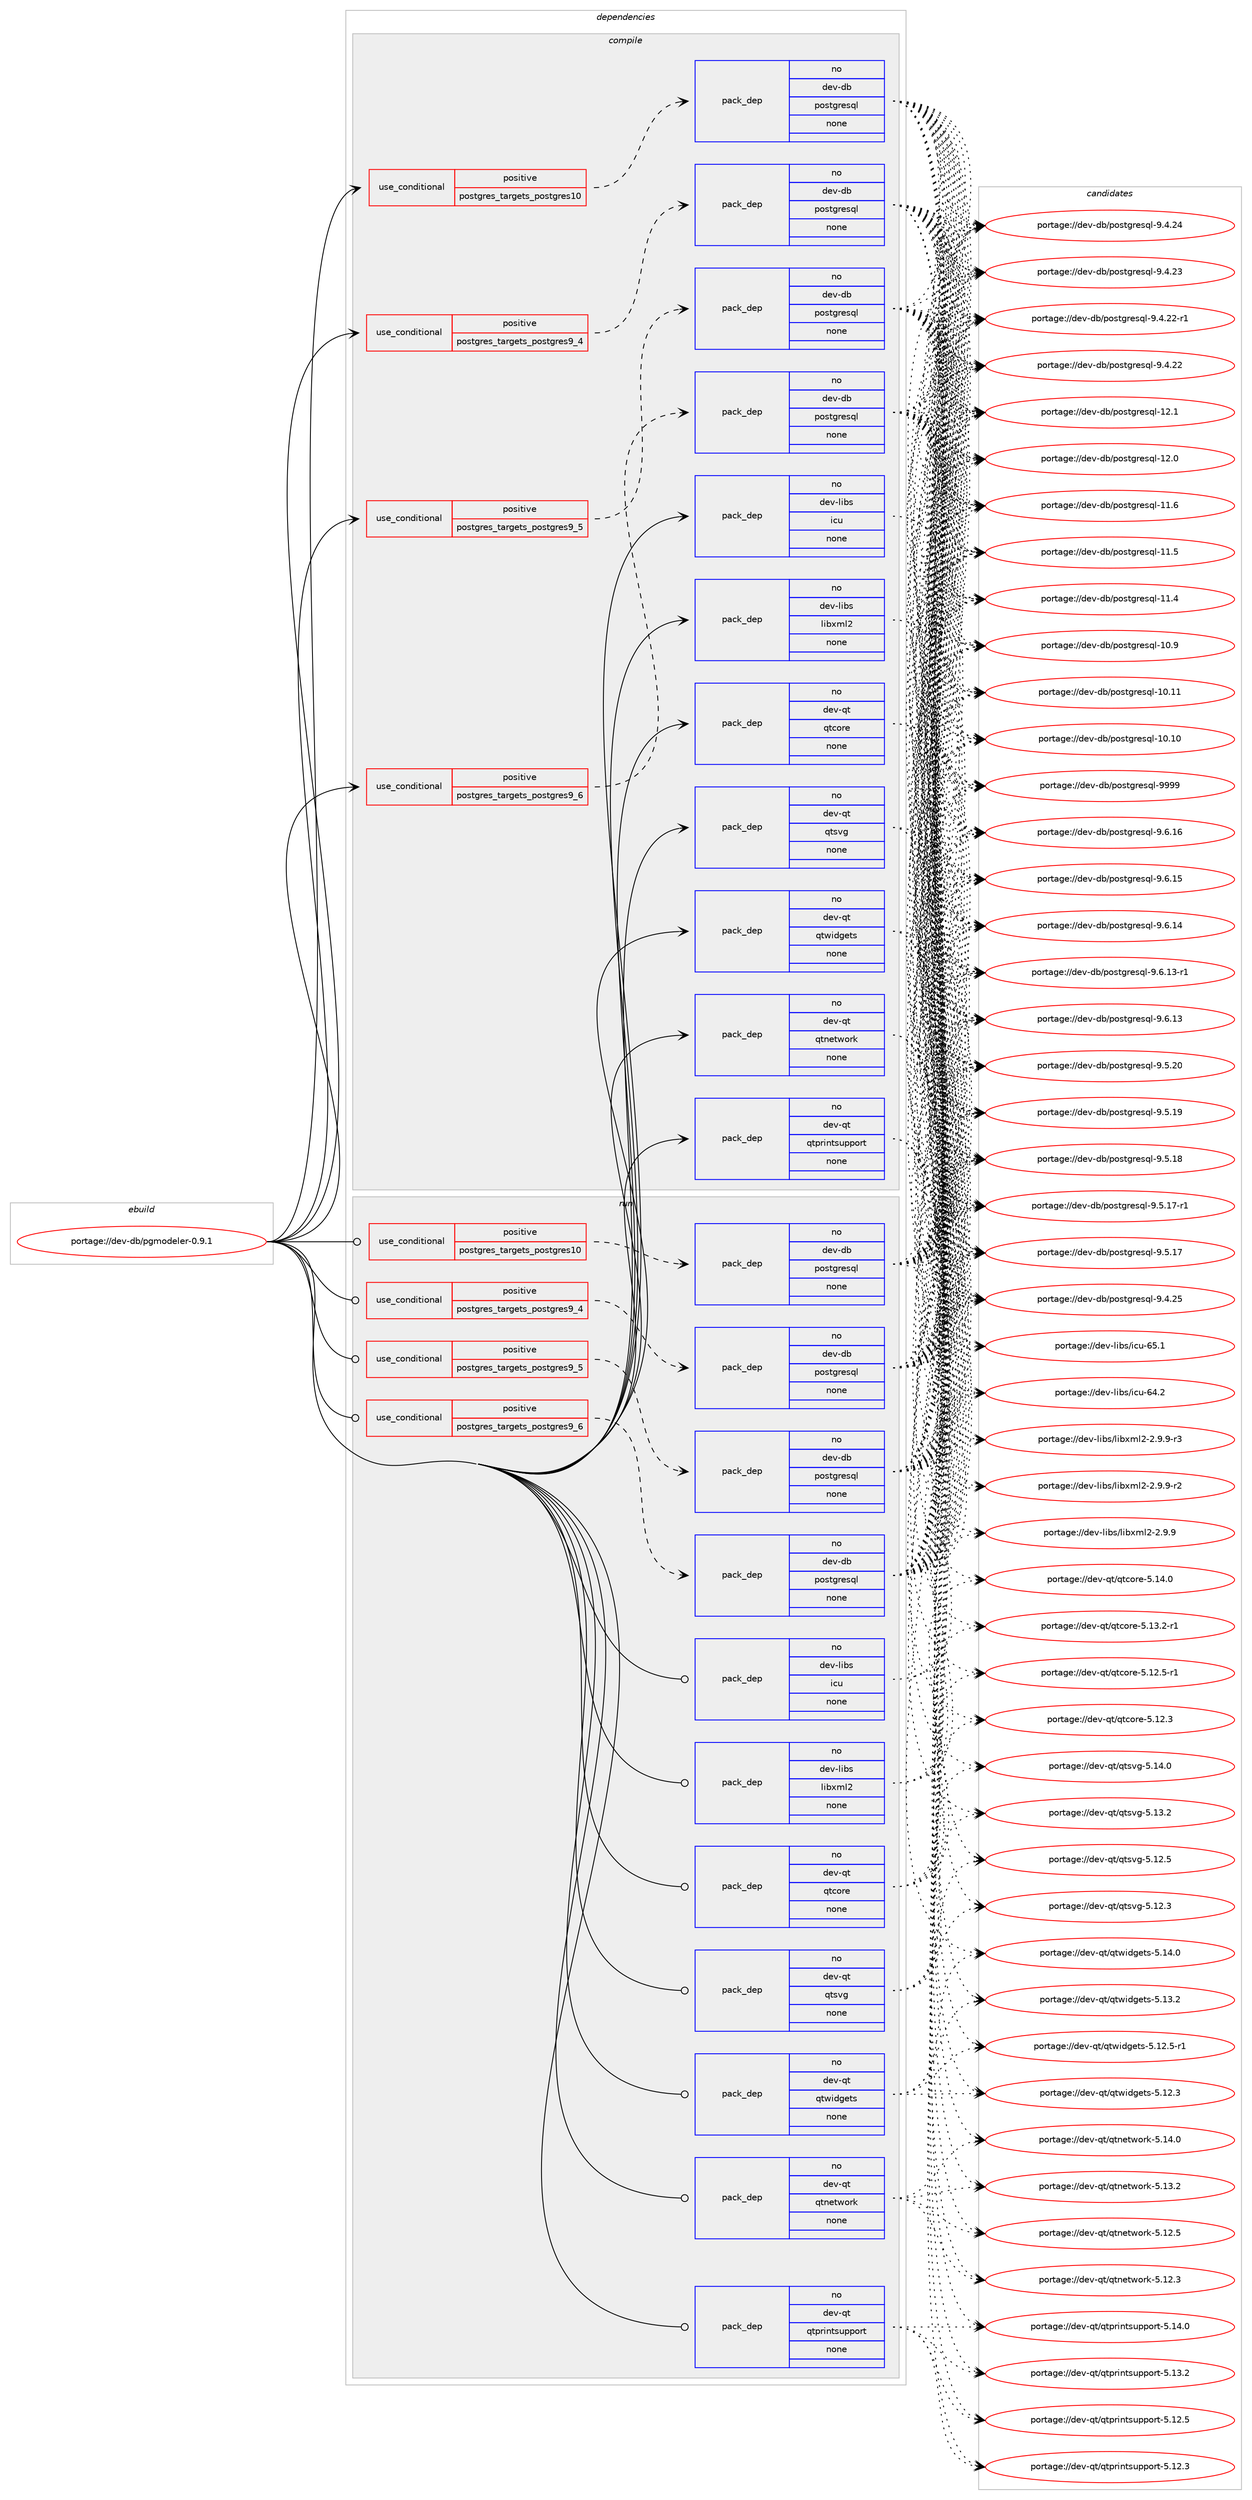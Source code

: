 digraph prolog {

# *************
# Graph options
# *************

newrank=true;
concentrate=true;
compound=true;
graph [rankdir=LR,fontname=Helvetica,fontsize=10,ranksep=1.5];#, ranksep=2.5, nodesep=0.2];
edge  [arrowhead=vee];
node  [fontname=Helvetica,fontsize=10];

# **********
# The ebuild
# **********

subgraph cluster_leftcol {
color=gray;
label=<<i>ebuild</i>>;
id [label="portage://dev-db/pgmodeler-0.9.1", color=red, width=4, href="../dev-db/pgmodeler-0.9.1.svg"];
}

# ****************
# The dependencies
# ****************

subgraph cluster_midcol {
color=gray;
label=<<i>dependencies</i>>;
subgraph cluster_compile {
fillcolor="#eeeeee";
style=filled;
label=<<i>compile</i>>;
subgraph cond137560 {
dependency580611 [label=<<TABLE BORDER="0" CELLBORDER="1" CELLSPACING="0" CELLPADDING="4"><TR><TD ROWSPAN="3" CELLPADDING="10">use_conditional</TD></TR><TR><TD>positive</TD></TR><TR><TD>postgres_targets_postgres10</TD></TR></TABLE>>, shape=none, color=red];
subgraph pack435838 {
dependency580612 [label=<<TABLE BORDER="0" CELLBORDER="1" CELLSPACING="0" CELLPADDING="4" WIDTH="220"><TR><TD ROWSPAN="6" CELLPADDING="30">pack_dep</TD></TR><TR><TD WIDTH="110">no</TD></TR><TR><TD>dev-db</TD></TR><TR><TD>postgresql</TD></TR><TR><TD>none</TD></TR><TR><TD></TD></TR></TABLE>>, shape=none, color=blue];
}
dependency580611:e -> dependency580612:w [weight=20,style="dashed",arrowhead="vee"];
}
id:e -> dependency580611:w [weight=20,style="solid",arrowhead="vee"];
subgraph cond137561 {
dependency580613 [label=<<TABLE BORDER="0" CELLBORDER="1" CELLSPACING="0" CELLPADDING="4"><TR><TD ROWSPAN="3" CELLPADDING="10">use_conditional</TD></TR><TR><TD>positive</TD></TR><TR><TD>postgres_targets_postgres9_4</TD></TR></TABLE>>, shape=none, color=red];
subgraph pack435839 {
dependency580614 [label=<<TABLE BORDER="0" CELLBORDER="1" CELLSPACING="0" CELLPADDING="4" WIDTH="220"><TR><TD ROWSPAN="6" CELLPADDING="30">pack_dep</TD></TR><TR><TD WIDTH="110">no</TD></TR><TR><TD>dev-db</TD></TR><TR><TD>postgresql</TD></TR><TR><TD>none</TD></TR><TR><TD></TD></TR></TABLE>>, shape=none, color=blue];
}
dependency580613:e -> dependency580614:w [weight=20,style="dashed",arrowhead="vee"];
}
id:e -> dependency580613:w [weight=20,style="solid",arrowhead="vee"];
subgraph cond137562 {
dependency580615 [label=<<TABLE BORDER="0" CELLBORDER="1" CELLSPACING="0" CELLPADDING="4"><TR><TD ROWSPAN="3" CELLPADDING="10">use_conditional</TD></TR><TR><TD>positive</TD></TR><TR><TD>postgres_targets_postgres9_5</TD></TR></TABLE>>, shape=none, color=red];
subgraph pack435840 {
dependency580616 [label=<<TABLE BORDER="0" CELLBORDER="1" CELLSPACING="0" CELLPADDING="4" WIDTH="220"><TR><TD ROWSPAN="6" CELLPADDING="30">pack_dep</TD></TR><TR><TD WIDTH="110">no</TD></TR><TR><TD>dev-db</TD></TR><TR><TD>postgresql</TD></TR><TR><TD>none</TD></TR><TR><TD></TD></TR></TABLE>>, shape=none, color=blue];
}
dependency580615:e -> dependency580616:w [weight=20,style="dashed",arrowhead="vee"];
}
id:e -> dependency580615:w [weight=20,style="solid",arrowhead="vee"];
subgraph cond137563 {
dependency580617 [label=<<TABLE BORDER="0" CELLBORDER="1" CELLSPACING="0" CELLPADDING="4"><TR><TD ROWSPAN="3" CELLPADDING="10">use_conditional</TD></TR><TR><TD>positive</TD></TR><TR><TD>postgres_targets_postgres9_6</TD></TR></TABLE>>, shape=none, color=red];
subgraph pack435841 {
dependency580618 [label=<<TABLE BORDER="0" CELLBORDER="1" CELLSPACING="0" CELLPADDING="4" WIDTH="220"><TR><TD ROWSPAN="6" CELLPADDING="30">pack_dep</TD></TR><TR><TD WIDTH="110">no</TD></TR><TR><TD>dev-db</TD></TR><TR><TD>postgresql</TD></TR><TR><TD>none</TD></TR><TR><TD></TD></TR></TABLE>>, shape=none, color=blue];
}
dependency580617:e -> dependency580618:w [weight=20,style="dashed",arrowhead="vee"];
}
id:e -> dependency580617:w [weight=20,style="solid",arrowhead="vee"];
subgraph pack435842 {
dependency580619 [label=<<TABLE BORDER="0" CELLBORDER="1" CELLSPACING="0" CELLPADDING="4" WIDTH="220"><TR><TD ROWSPAN="6" CELLPADDING="30">pack_dep</TD></TR><TR><TD WIDTH="110">no</TD></TR><TR><TD>dev-libs</TD></TR><TR><TD>icu</TD></TR><TR><TD>none</TD></TR><TR><TD></TD></TR></TABLE>>, shape=none, color=blue];
}
id:e -> dependency580619:w [weight=20,style="solid",arrowhead="vee"];
subgraph pack435843 {
dependency580620 [label=<<TABLE BORDER="0" CELLBORDER="1" CELLSPACING="0" CELLPADDING="4" WIDTH="220"><TR><TD ROWSPAN="6" CELLPADDING="30">pack_dep</TD></TR><TR><TD WIDTH="110">no</TD></TR><TR><TD>dev-libs</TD></TR><TR><TD>libxml2</TD></TR><TR><TD>none</TD></TR><TR><TD></TD></TR></TABLE>>, shape=none, color=blue];
}
id:e -> dependency580620:w [weight=20,style="solid",arrowhead="vee"];
subgraph pack435844 {
dependency580621 [label=<<TABLE BORDER="0" CELLBORDER="1" CELLSPACING="0" CELLPADDING="4" WIDTH="220"><TR><TD ROWSPAN="6" CELLPADDING="30">pack_dep</TD></TR><TR><TD WIDTH="110">no</TD></TR><TR><TD>dev-qt</TD></TR><TR><TD>qtcore</TD></TR><TR><TD>none</TD></TR><TR><TD></TD></TR></TABLE>>, shape=none, color=blue];
}
id:e -> dependency580621:w [weight=20,style="solid",arrowhead="vee"];
subgraph pack435845 {
dependency580622 [label=<<TABLE BORDER="0" CELLBORDER="1" CELLSPACING="0" CELLPADDING="4" WIDTH="220"><TR><TD ROWSPAN="6" CELLPADDING="30">pack_dep</TD></TR><TR><TD WIDTH="110">no</TD></TR><TR><TD>dev-qt</TD></TR><TR><TD>qtnetwork</TD></TR><TR><TD>none</TD></TR><TR><TD></TD></TR></TABLE>>, shape=none, color=blue];
}
id:e -> dependency580622:w [weight=20,style="solid",arrowhead="vee"];
subgraph pack435846 {
dependency580623 [label=<<TABLE BORDER="0" CELLBORDER="1" CELLSPACING="0" CELLPADDING="4" WIDTH="220"><TR><TD ROWSPAN="6" CELLPADDING="30">pack_dep</TD></TR><TR><TD WIDTH="110">no</TD></TR><TR><TD>dev-qt</TD></TR><TR><TD>qtprintsupport</TD></TR><TR><TD>none</TD></TR><TR><TD></TD></TR></TABLE>>, shape=none, color=blue];
}
id:e -> dependency580623:w [weight=20,style="solid",arrowhead="vee"];
subgraph pack435847 {
dependency580624 [label=<<TABLE BORDER="0" CELLBORDER="1" CELLSPACING="0" CELLPADDING="4" WIDTH="220"><TR><TD ROWSPAN="6" CELLPADDING="30">pack_dep</TD></TR><TR><TD WIDTH="110">no</TD></TR><TR><TD>dev-qt</TD></TR><TR><TD>qtsvg</TD></TR><TR><TD>none</TD></TR><TR><TD></TD></TR></TABLE>>, shape=none, color=blue];
}
id:e -> dependency580624:w [weight=20,style="solid",arrowhead="vee"];
subgraph pack435848 {
dependency580625 [label=<<TABLE BORDER="0" CELLBORDER="1" CELLSPACING="0" CELLPADDING="4" WIDTH="220"><TR><TD ROWSPAN="6" CELLPADDING="30">pack_dep</TD></TR><TR><TD WIDTH="110">no</TD></TR><TR><TD>dev-qt</TD></TR><TR><TD>qtwidgets</TD></TR><TR><TD>none</TD></TR><TR><TD></TD></TR></TABLE>>, shape=none, color=blue];
}
id:e -> dependency580625:w [weight=20,style="solid",arrowhead="vee"];
}
subgraph cluster_compileandrun {
fillcolor="#eeeeee";
style=filled;
label=<<i>compile and run</i>>;
}
subgraph cluster_run {
fillcolor="#eeeeee";
style=filled;
label=<<i>run</i>>;
subgraph cond137564 {
dependency580626 [label=<<TABLE BORDER="0" CELLBORDER="1" CELLSPACING="0" CELLPADDING="4"><TR><TD ROWSPAN="3" CELLPADDING="10">use_conditional</TD></TR><TR><TD>positive</TD></TR><TR><TD>postgres_targets_postgres10</TD></TR></TABLE>>, shape=none, color=red];
subgraph pack435849 {
dependency580627 [label=<<TABLE BORDER="0" CELLBORDER="1" CELLSPACING="0" CELLPADDING="4" WIDTH="220"><TR><TD ROWSPAN="6" CELLPADDING="30">pack_dep</TD></TR><TR><TD WIDTH="110">no</TD></TR><TR><TD>dev-db</TD></TR><TR><TD>postgresql</TD></TR><TR><TD>none</TD></TR><TR><TD></TD></TR></TABLE>>, shape=none, color=blue];
}
dependency580626:e -> dependency580627:w [weight=20,style="dashed",arrowhead="vee"];
}
id:e -> dependency580626:w [weight=20,style="solid",arrowhead="odot"];
subgraph cond137565 {
dependency580628 [label=<<TABLE BORDER="0" CELLBORDER="1" CELLSPACING="0" CELLPADDING="4"><TR><TD ROWSPAN="3" CELLPADDING="10">use_conditional</TD></TR><TR><TD>positive</TD></TR><TR><TD>postgres_targets_postgres9_4</TD></TR></TABLE>>, shape=none, color=red];
subgraph pack435850 {
dependency580629 [label=<<TABLE BORDER="0" CELLBORDER="1" CELLSPACING="0" CELLPADDING="4" WIDTH="220"><TR><TD ROWSPAN="6" CELLPADDING="30">pack_dep</TD></TR><TR><TD WIDTH="110">no</TD></TR><TR><TD>dev-db</TD></TR><TR><TD>postgresql</TD></TR><TR><TD>none</TD></TR><TR><TD></TD></TR></TABLE>>, shape=none, color=blue];
}
dependency580628:e -> dependency580629:w [weight=20,style="dashed",arrowhead="vee"];
}
id:e -> dependency580628:w [weight=20,style="solid",arrowhead="odot"];
subgraph cond137566 {
dependency580630 [label=<<TABLE BORDER="0" CELLBORDER="1" CELLSPACING="0" CELLPADDING="4"><TR><TD ROWSPAN="3" CELLPADDING="10">use_conditional</TD></TR><TR><TD>positive</TD></TR><TR><TD>postgres_targets_postgres9_5</TD></TR></TABLE>>, shape=none, color=red];
subgraph pack435851 {
dependency580631 [label=<<TABLE BORDER="0" CELLBORDER="1" CELLSPACING="0" CELLPADDING="4" WIDTH="220"><TR><TD ROWSPAN="6" CELLPADDING="30">pack_dep</TD></TR><TR><TD WIDTH="110">no</TD></TR><TR><TD>dev-db</TD></TR><TR><TD>postgresql</TD></TR><TR><TD>none</TD></TR><TR><TD></TD></TR></TABLE>>, shape=none, color=blue];
}
dependency580630:e -> dependency580631:w [weight=20,style="dashed",arrowhead="vee"];
}
id:e -> dependency580630:w [weight=20,style="solid",arrowhead="odot"];
subgraph cond137567 {
dependency580632 [label=<<TABLE BORDER="0" CELLBORDER="1" CELLSPACING="0" CELLPADDING="4"><TR><TD ROWSPAN="3" CELLPADDING="10">use_conditional</TD></TR><TR><TD>positive</TD></TR><TR><TD>postgres_targets_postgres9_6</TD></TR></TABLE>>, shape=none, color=red];
subgraph pack435852 {
dependency580633 [label=<<TABLE BORDER="0" CELLBORDER="1" CELLSPACING="0" CELLPADDING="4" WIDTH="220"><TR><TD ROWSPAN="6" CELLPADDING="30">pack_dep</TD></TR><TR><TD WIDTH="110">no</TD></TR><TR><TD>dev-db</TD></TR><TR><TD>postgresql</TD></TR><TR><TD>none</TD></TR><TR><TD></TD></TR></TABLE>>, shape=none, color=blue];
}
dependency580632:e -> dependency580633:w [weight=20,style="dashed",arrowhead="vee"];
}
id:e -> dependency580632:w [weight=20,style="solid",arrowhead="odot"];
subgraph pack435853 {
dependency580634 [label=<<TABLE BORDER="0" CELLBORDER="1" CELLSPACING="0" CELLPADDING="4" WIDTH="220"><TR><TD ROWSPAN="6" CELLPADDING="30">pack_dep</TD></TR><TR><TD WIDTH="110">no</TD></TR><TR><TD>dev-libs</TD></TR><TR><TD>icu</TD></TR><TR><TD>none</TD></TR><TR><TD></TD></TR></TABLE>>, shape=none, color=blue];
}
id:e -> dependency580634:w [weight=20,style="solid",arrowhead="odot"];
subgraph pack435854 {
dependency580635 [label=<<TABLE BORDER="0" CELLBORDER="1" CELLSPACING="0" CELLPADDING="4" WIDTH="220"><TR><TD ROWSPAN="6" CELLPADDING="30">pack_dep</TD></TR><TR><TD WIDTH="110">no</TD></TR><TR><TD>dev-libs</TD></TR><TR><TD>libxml2</TD></TR><TR><TD>none</TD></TR><TR><TD></TD></TR></TABLE>>, shape=none, color=blue];
}
id:e -> dependency580635:w [weight=20,style="solid",arrowhead="odot"];
subgraph pack435855 {
dependency580636 [label=<<TABLE BORDER="0" CELLBORDER="1" CELLSPACING="0" CELLPADDING="4" WIDTH="220"><TR><TD ROWSPAN="6" CELLPADDING="30">pack_dep</TD></TR><TR><TD WIDTH="110">no</TD></TR><TR><TD>dev-qt</TD></TR><TR><TD>qtcore</TD></TR><TR><TD>none</TD></TR><TR><TD></TD></TR></TABLE>>, shape=none, color=blue];
}
id:e -> dependency580636:w [weight=20,style="solid",arrowhead="odot"];
subgraph pack435856 {
dependency580637 [label=<<TABLE BORDER="0" CELLBORDER="1" CELLSPACING="0" CELLPADDING="4" WIDTH="220"><TR><TD ROWSPAN="6" CELLPADDING="30">pack_dep</TD></TR><TR><TD WIDTH="110">no</TD></TR><TR><TD>dev-qt</TD></TR><TR><TD>qtnetwork</TD></TR><TR><TD>none</TD></TR><TR><TD></TD></TR></TABLE>>, shape=none, color=blue];
}
id:e -> dependency580637:w [weight=20,style="solid",arrowhead="odot"];
subgraph pack435857 {
dependency580638 [label=<<TABLE BORDER="0" CELLBORDER="1" CELLSPACING="0" CELLPADDING="4" WIDTH="220"><TR><TD ROWSPAN="6" CELLPADDING="30">pack_dep</TD></TR><TR><TD WIDTH="110">no</TD></TR><TR><TD>dev-qt</TD></TR><TR><TD>qtprintsupport</TD></TR><TR><TD>none</TD></TR><TR><TD></TD></TR></TABLE>>, shape=none, color=blue];
}
id:e -> dependency580638:w [weight=20,style="solid",arrowhead="odot"];
subgraph pack435858 {
dependency580639 [label=<<TABLE BORDER="0" CELLBORDER="1" CELLSPACING="0" CELLPADDING="4" WIDTH="220"><TR><TD ROWSPAN="6" CELLPADDING="30">pack_dep</TD></TR><TR><TD WIDTH="110">no</TD></TR><TR><TD>dev-qt</TD></TR><TR><TD>qtsvg</TD></TR><TR><TD>none</TD></TR><TR><TD></TD></TR></TABLE>>, shape=none, color=blue];
}
id:e -> dependency580639:w [weight=20,style="solid",arrowhead="odot"];
subgraph pack435859 {
dependency580640 [label=<<TABLE BORDER="0" CELLBORDER="1" CELLSPACING="0" CELLPADDING="4" WIDTH="220"><TR><TD ROWSPAN="6" CELLPADDING="30">pack_dep</TD></TR><TR><TD WIDTH="110">no</TD></TR><TR><TD>dev-qt</TD></TR><TR><TD>qtwidgets</TD></TR><TR><TD>none</TD></TR><TR><TD></TD></TR></TABLE>>, shape=none, color=blue];
}
id:e -> dependency580640:w [weight=20,style="solid",arrowhead="odot"];
}
}

# **************
# The candidates
# **************

subgraph cluster_choices {
rank=same;
color=gray;
label=<<i>candidates</i>>;

subgraph choice435838 {
color=black;
nodesep=1;
choice1001011184510098471121111151161031141011151131084557575757 [label="portage://dev-db/postgresql-9999", color=red, width=4,href="../dev-db/postgresql-9999.svg"];
choice10010111845100984711211111511610311410111511310845574654464954 [label="portage://dev-db/postgresql-9.6.16", color=red, width=4,href="../dev-db/postgresql-9.6.16.svg"];
choice10010111845100984711211111511610311410111511310845574654464953 [label="portage://dev-db/postgresql-9.6.15", color=red, width=4,href="../dev-db/postgresql-9.6.15.svg"];
choice10010111845100984711211111511610311410111511310845574654464952 [label="portage://dev-db/postgresql-9.6.14", color=red, width=4,href="../dev-db/postgresql-9.6.14.svg"];
choice100101118451009847112111115116103114101115113108455746544649514511449 [label="portage://dev-db/postgresql-9.6.13-r1", color=red, width=4,href="../dev-db/postgresql-9.6.13-r1.svg"];
choice10010111845100984711211111511610311410111511310845574654464951 [label="portage://dev-db/postgresql-9.6.13", color=red, width=4,href="../dev-db/postgresql-9.6.13.svg"];
choice10010111845100984711211111511610311410111511310845574653465048 [label="portage://dev-db/postgresql-9.5.20", color=red, width=4,href="../dev-db/postgresql-9.5.20.svg"];
choice10010111845100984711211111511610311410111511310845574653464957 [label="portage://dev-db/postgresql-9.5.19", color=red, width=4,href="../dev-db/postgresql-9.5.19.svg"];
choice10010111845100984711211111511610311410111511310845574653464956 [label="portage://dev-db/postgresql-9.5.18", color=red, width=4,href="../dev-db/postgresql-9.5.18.svg"];
choice100101118451009847112111115116103114101115113108455746534649554511449 [label="portage://dev-db/postgresql-9.5.17-r1", color=red, width=4,href="../dev-db/postgresql-9.5.17-r1.svg"];
choice10010111845100984711211111511610311410111511310845574653464955 [label="portage://dev-db/postgresql-9.5.17", color=red, width=4,href="../dev-db/postgresql-9.5.17.svg"];
choice10010111845100984711211111511610311410111511310845574652465053 [label="portage://dev-db/postgresql-9.4.25", color=red, width=4,href="../dev-db/postgresql-9.4.25.svg"];
choice10010111845100984711211111511610311410111511310845574652465052 [label="portage://dev-db/postgresql-9.4.24", color=red, width=4,href="../dev-db/postgresql-9.4.24.svg"];
choice10010111845100984711211111511610311410111511310845574652465051 [label="portage://dev-db/postgresql-9.4.23", color=red, width=4,href="../dev-db/postgresql-9.4.23.svg"];
choice100101118451009847112111115116103114101115113108455746524650504511449 [label="portage://dev-db/postgresql-9.4.22-r1", color=red, width=4,href="../dev-db/postgresql-9.4.22-r1.svg"];
choice10010111845100984711211111511610311410111511310845574652465050 [label="portage://dev-db/postgresql-9.4.22", color=red, width=4,href="../dev-db/postgresql-9.4.22.svg"];
choice1001011184510098471121111151161031141011151131084549504649 [label="portage://dev-db/postgresql-12.1", color=red, width=4,href="../dev-db/postgresql-12.1.svg"];
choice1001011184510098471121111151161031141011151131084549504648 [label="portage://dev-db/postgresql-12.0", color=red, width=4,href="../dev-db/postgresql-12.0.svg"];
choice1001011184510098471121111151161031141011151131084549494654 [label="portage://dev-db/postgresql-11.6", color=red, width=4,href="../dev-db/postgresql-11.6.svg"];
choice1001011184510098471121111151161031141011151131084549494653 [label="portage://dev-db/postgresql-11.5", color=red, width=4,href="../dev-db/postgresql-11.5.svg"];
choice1001011184510098471121111151161031141011151131084549494652 [label="portage://dev-db/postgresql-11.4", color=red, width=4,href="../dev-db/postgresql-11.4.svg"];
choice1001011184510098471121111151161031141011151131084549484657 [label="portage://dev-db/postgresql-10.9", color=red, width=4,href="../dev-db/postgresql-10.9.svg"];
choice100101118451009847112111115116103114101115113108454948464949 [label="portage://dev-db/postgresql-10.11", color=red, width=4,href="../dev-db/postgresql-10.11.svg"];
choice100101118451009847112111115116103114101115113108454948464948 [label="portage://dev-db/postgresql-10.10", color=red, width=4,href="../dev-db/postgresql-10.10.svg"];
dependency580612:e -> choice1001011184510098471121111151161031141011151131084557575757:w [style=dotted,weight="100"];
dependency580612:e -> choice10010111845100984711211111511610311410111511310845574654464954:w [style=dotted,weight="100"];
dependency580612:e -> choice10010111845100984711211111511610311410111511310845574654464953:w [style=dotted,weight="100"];
dependency580612:e -> choice10010111845100984711211111511610311410111511310845574654464952:w [style=dotted,weight="100"];
dependency580612:e -> choice100101118451009847112111115116103114101115113108455746544649514511449:w [style=dotted,weight="100"];
dependency580612:e -> choice10010111845100984711211111511610311410111511310845574654464951:w [style=dotted,weight="100"];
dependency580612:e -> choice10010111845100984711211111511610311410111511310845574653465048:w [style=dotted,weight="100"];
dependency580612:e -> choice10010111845100984711211111511610311410111511310845574653464957:w [style=dotted,weight="100"];
dependency580612:e -> choice10010111845100984711211111511610311410111511310845574653464956:w [style=dotted,weight="100"];
dependency580612:e -> choice100101118451009847112111115116103114101115113108455746534649554511449:w [style=dotted,weight="100"];
dependency580612:e -> choice10010111845100984711211111511610311410111511310845574653464955:w [style=dotted,weight="100"];
dependency580612:e -> choice10010111845100984711211111511610311410111511310845574652465053:w [style=dotted,weight="100"];
dependency580612:e -> choice10010111845100984711211111511610311410111511310845574652465052:w [style=dotted,weight="100"];
dependency580612:e -> choice10010111845100984711211111511610311410111511310845574652465051:w [style=dotted,weight="100"];
dependency580612:e -> choice100101118451009847112111115116103114101115113108455746524650504511449:w [style=dotted,weight="100"];
dependency580612:e -> choice10010111845100984711211111511610311410111511310845574652465050:w [style=dotted,weight="100"];
dependency580612:e -> choice1001011184510098471121111151161031141011151131084549504649:w [style=dotted,weight="100"];
dependency580612:e -> choice1001011184510098471121111151161031141011151131084549504648:w [style=dotted,weight="100"];
dependency580612:e -> choice1001011184510098471121111151161031141011151131084549494654:w [style=dotted,weight="100"];
dependency580612:e -> choice1001011184510098471121111151161031141011151131084549494653:w [style=dotted,weight="100"];
dependency580612:e -> choice1001011184510098471121111151161031141011151131084549494652:w [style=dotted,weight="100"];
dependency580612:e -> choice1001011184510098471121111151161031141011151131084549484657:w [style=dotted,weight="100"];
dependency580612:e -> choice100101118451009847112111115116103114101115113108454948464949:w [style=dotted,weight="100"];
dependency580612:e -> choice100101118451009847112111115116103114101115113108454948464948:w [style=dotted,weight="100"];
}
subgraph choice435839 {
color=black;
nodesep=1;
choice1001011184510098471121111151161031141011151131084557575757 [label="portage://dev-db/postgresql-9999", color=red, width=4,href="../dev-db/postgresql-9999.svg"];
choice10010111845100984711211111511610311410111511310845574654464954 [label="portage://dev-db/postgresql-9.6.16", color=red, width=4,href="../dev-db/postgresql-9.6.16.svg"];
choice10010111845100984711211111511610311410111511310845574654464953 [label="portage://dev-db/postgresql-9.6.15", color=red, width=4,href="../dev-db/postgresql-9.6.15.svg"];
choice10010111845100984711211111511610311410111511310845574654464952 [label="portage://dev-db/postgresql-9.6.14", color=red, width=4,href="../dev-db/postgresql-9.6.14.svg"];
choice100101118451009847112111115116103114101115113108455746544649514511449 [label="portage://dev-db/postgresql-9.6.13-r1", color=red, width=4,href="../dev-db/postgresql-9.6.13-r1.svg"];
choice10010111845100984711211111511610311410111511310845574654464951 [label="portage://dev-db/postgresql-9.6.13", color=red, width=4,href="../dev-db/postgresql-9.6.13.svg"];
choice10010111845100984711211111511610311410111511310845574653465048 [label="portage://dev-db/postgresql-9.5.20", color=red, width=4,href="../dev-db/postgresql-9.5.20.svg"];
choice10010111845100984711211111511610311410111511310845574653464957 [label="portage://dev-db/postgresql-9.5.19", color=red, width=4,href="../dev-db/postgresql-9.5.19.svg"];
choice10010111845100984711211111511610311410111511310845574653464956 [label="portage://dev-db/postgresql-9.5.18", color=red, width=4,href="../dev-db/postgresql-9.5.18.svg"];
choice100101118451009847112111115116103114101115113108455746534649554511449 [label="portage://dev-db/postgresql-9.5.17-r1", color=red, width=4,href="../dev-db/postgresql-9.5.17-r1.svg"];
choice10010111845100984711211111511610311410111511310845574653464955 [label="portage://dev-db/postgresql-9.5.17", color=red, width=4,href="../dev-db/postgresql-9.5.17.svg"];
choice10010111845100984711211111511610311410111511310845574652465053 [label="portage://dev-db/postgresql-9.4.25", color=red, width=4,href="../dev-db/postgresql-9.4.25.svg"];
choice10010111845100984711211111511610311410111511310845574652465052 [label="portage://dev-db/postgresql-9.4.24", color=red, width=4,href="../dev-db/postgresql-9.4.24.svg"];
choice10010111845100984711211111511610311410111511310845574652465051 [label="portage://dev-db/postgresql-9.4.23", color=red, width=4,href="../dev-db/postgresql-9.4.23.svg"];
choice100101118451009847112111115116103114101115113108455746524650504511449 [label="portage://dev-db/postgresql-9.4.22-r1", color=red, width=4,href="../dev-db/postgresql-9.4.22-r1.svg"];
choice10010111845100984711211111511610311410111511310845574652465050 [label="portage://dev-db/postgresql-9.4.22", color=red, width=4,href="../dev-db/postgresql-9.4.22.svg"];
choice1001011184510098471121111151161031141011151131084549504649 [label="portage://dev-db/postgresql-12.1", color=red, width=4,href="../dev-db/postgresql-12.1.svg"];
choice1001011184510098471121111151161031141011151131084549504648 [label="portage://dev-db/postgresql-12.0", color=red, width=4,href="../dev-db/postgresql-12.0.svg"];
choice1001011184510098471121111151161031141011151131084549494654 [label="portage://dev-db/postgresql-11.6", color=red, width=4,href="../dev-db/postgresql-11.6.svg"];
choice1001011184510098471121111151161031141011151131084549494653 [label="portage://dev-db/postgresql-11.5", color=red, width=4,href="../dev-db/postgresql-11.5.svg"];
choice1001011184510098471121111151161031141011151131084549494652 [label="portage://dev-db/postgresql-11.4", color=red, width=4,href="../dev-db/postgresql-11.4.svg"];
choice1001011184510098471121111151161031141011151131084549484657 [label="portage://dev-db/postgresql-10.9", color=red, width=4,href="../dev-db/postgresql-10.9.svg"];
choice100101118451009847112111115116103114101115113108454948464949 [label="portage://dev-db/postgresql-10.11", color=red, width=4,href="../dev-db/postgresql-10.11.svg"];
choice100101118451009847112111115116103114101115113108454948464948 [label="portage://dev-db/postgresql-10.10", color=red, width=4,href="../dev-db/postgresql-10.10.svg"];
dependency580614:e -> choice1001011184510098471121111151161031141011151131084557575757:w [style=dotted,weight="100"];
dependency580614:e -> choice10010111845100984711211111511610311410111511310845574654464954:w [style=dotted,weight="100"];
dependency580614:e -> choice10010111845100984711211111511610311410111511310845574654464953:w [style=dotted,weight="100"];
dependency580614:e -> choice10010111845100984711211111511610311410111511310845574654464952:w [style=dotted,weight="100"];
dependency580614:e -> choice100101118451009847112111115116103114101115113108455746544649514511449:w [style=dotted,weight="100"];
dependency580614:e -> choice10010111845100984711211111511610311410111511310845574654464951:w [style=dotted,weight="100"];
dependency580614:e -> choice10010111845100984711211111511610311410111511310845574653465048:w [style=dotted,weight="100"];
dependency580614:e -> choice10010111845100984711211111511610311410111511310845574653464957:w [style=dotted,weight="100"];
dependency580614:e -> choice10010111845100984711211111511610311410111511310845574653464956:w [style=dotted,weight="100"];
dependency580614:e -> choice100101118451009847112111115116103114101115113108455746534649554511449:w [style=dotted,weight="100"];
dependency580614:e -> choice10010111845100984711211111511610311410111511310845574653464955:w [style=dotted,weight="100"];
dependency580614:e -> choice10010111845100984711211111511610311410111511310845574652465053:w [style=dotted,weight="100"];
dependency580614:e -> choice10010111845100984711211111511610311410111511310845574652465052:w [style=dotted,weight="100"];
dependency580614:e -> choice10010111845100984711211111511610311410111511310845574652465051:w [style=dotted,weight="100"];
dependency580614:e -> choice100101118451009847112111115116103114101115113108455746524650504511449:w [style=dotted,weight="100"];
dependency580614:e -> choice10010111845100984711211111511610311410111511310845574652465050:w [style=dotted,weight="100"];
dependency580614:e -> choice1001011184510098471121111151161031141011151131084549504649:w [style=dotted,weight="100"];
dependency580614:e -> choice1001011184510098471121111151161031141011151131084549504648:w [style=dotted,weight="100"];
dependency580614:e -> choice1001011184510098471121111151161031141011151131084549494654:w [style=dotted,weight="100"];
dependency580614:e -> choice1001011184510098471121111151161031141011151131084549494653:w [style=dotted,weight="100"];
dependency580614:e -> choice1001011184510098471121111151161031141011151131084549494652:w [style=dotted,weight="100"];
dependency580614:e -> choice1001011184510098471121111151161031141011151131084549484657:w [style=dotted,weight="100"];
dependency580614:e -> choice100101118451009847112111115116103114101115113108454948464949:w [style=dotted,weight="100"];
dependency580614:e -> choice100101118451009847112111115116103114101115113108454948464948:w [style=dotted,weight="100"];
}
subgraph choice435840 {
color=black;
nodesep=1;
choice1001011184510098471121111151161031141011151131084557575757 [label="portage://dev-db/postgresql-9999", color=red, width=4,href="../dev-db/postgresql-9999.svg"];
choice10010111845100984711211111511610311410111511310845574654464954 [label="portage://dev-db/postgresql-9.6.16", color=red, width=4,href="../dev-db/postgresql-9.6.16.svg"];
choice10010111845100984711211111511610311410111511310845574654464953 [label="portage://dev-db/postgresql-9.6.15", color=red, width=4,href="../dev-db/postgresql-9.6.15.svg"];
choice10010111845100984711211111511610311410111511310845574654464952 [label="portage://dev-db/postgresql-9.6.14", color=red, width=4,href="../dev-db/postgresql-9.6.14.svg"];
choice100101118451009847112111115116103114101115113108455746544649514511449 [label="portage://dev-db/postgresql-9.6.13-r1", color=red, width=4,href="../dev-db/postgresql-9.6.13-r1.svg"];
choice10010111845100984711211111511610311410111511310845574654464951 [label="portage://dev-db/postgresql-9.6.13", color=red, width=4,href="../dev-db/postgresql-9.6.13.svg"];
choice10010111845100984711211111511610311410111511310845574653465048 [label="portage://dev-db/postgresql-9.5.20", color=red, width=4,href="../dev-db/postgresql-9.5.20.svg"];
choice10010111845100984711211111511610311410111511310845574653464957 [label="portage://dev-db/postgresql-9.5.19", color=red, width=4,href="../dev-db/postgresql-9.5.19.svg"];
choice10010111845100984711211111511610311410111511310845574653464956 [label="portage://dev-db/postgresql-9.5.18", color=red, width=4,href="../dev-db/postgresql-9.5.18.svg"];
choice100101118451009847112111115116103114101115113108455746534649554511449 [label="portage://dev-db/postgresql-9.5.17-r1", color=red, width=4,href="../dev-db/postgresql-9.5.17-r1.svg"];
choice10010111845100984711211111511610311410111511310845574653464955 [label="portage://dev-db/postgresql-9.5.17", color=red, width=4,href="../dev-db/postgresql-9.5.17.svg"];
choice10010111845100984711211111511610311410111511310845574652465053 [label="portage://dev-db/postgresql-9.4.25", color=red, width=4,href="../dev-db/postgresql-9.4.25.svg"];
choice10010111845100984711211111511610311410111511310845574652465052 [label="portage://dev-db/postgresql-9.4.24", color=red, width=4,href="../dev-db/postgresql-9.4.24.svg"];
choice10010111845100984711211111511610311410111511310845574652465051 [label="portage://dev-db/postgresql-9.4.23", color=red, width=4,href="../dev-db/postgresql-9.4.23.svg"];
choice100101118451009847112111115116103114101115113108455746524650504511449 [label="portage://dev-db/postgresql-9.4.22-r1", color=red, width=4,href="../dev-db/postgresql-9.4.22-r1.svg"];
choice10010111845100984711211111511610311410111511310845574652465050 [label="portage://dev-db/postgresql-9.4.22", color=red, width=4,href="../dev-db/postgresql-9.4.22.svg"];
choice1001011184510098471121111151161031141011151131084549504649 [label="portage://dev-db/postgresql-12.1", color=red, width=4,href="../dev-db/postgresql-12.1.svg"];
choice1001011184510098471121111151161031141011151131084549504648 [label="portage://dev-db/postgresql-12.0", color=red, width=4,href="../dev-db/postgresql-12.0.svg"];
choice1001011184510098471121111151161031141011151131084549494654 [label="portage://dev-db/postgresql-11.6", color=red, width=4,href="../dev-db/postgresql-11.6.svg"];
choice1001011184510098471121111151161031141011151131084549494653 [label="portage://dev-db/postgresql-11.5", color=red, width=4,href="../dev-db/postgresql-11.5.svg"];
choice1001011184510098471121111151161031141011151131084549494652 [label="portage://dev-db/postgresql-11.4", color=red, width=4,href="../dev-db/postgresql-11.4.svg"];
choice1001011184510098471121111151161031141011151131084549484657 [label="portage://dev-db/postgresql-10.9", color=red, width=4,href="../dev-db/postgresql-10.9.svg"];
choice100101118451009847112111115116103114101115113108454948464949 [label="portage://dev-db/postgresql-10.11", color=red, width=4,href="../dev-db/postgresql-10.11.svg"];
choice100101118451009847112111115116103114101115113108454948464948 [label="portage://dev-db/postgresql-10.10", color=red, width=4,href="../dev-db/postgresql-10.10.svg"];
dependency580616:e -> choice1001011184510098471121111151161031141011151131084557575757:w [style=dotted,weight="100"];
dependency580616:e -> choice10010111845100984711211111511610311410111511310845574654464954:w [style=dotted,weight="100"];
dependency580616:e -> choice10010111845100984711211111511610311410111511310845574654464953:w [style=dotted,weight="100"];
dependency580616:e -> choice10010111845100984711211111511610311410111511310845574654464952:w [style=dotted,weight="100"];
dependency580616:e -> choice100101118451009847112111115116103114101115113108455746544649514511449:w [style=dotted,weight="100"];
dependency580616:e -> choice10010111845100984711211111511610311410111511310845574654464951:w [style=dotted,weight="100"];
dependency580616:e -> choice10010111845100984711211111511610311410111511310845574653465048:w [style=dotted,weight="100"];
dependency580616:e -> choice10010111845100984711211111511610311410111511310845574653464957:w [style=dotted,weight="100"];
dependency580616:e -> choice10010111845100984711211111511610311410111511310845574653464956:w [style=dotted,weight="100"];
dependency580616:e -> choice100101118451009847112111115116103114101115113108455746534649554511449:w [style=dotted,weight="100"];
dependency580616:e -> choice10010111845100984711211111511610311410111511310845574653464955:w [style=dotted,weight="100"];
dependency580616:e -> choice10010111845100984711211111511610311410111511310845574652465053:w [style=dotted,weight="100"];
dependency580616:e -> choice10010111845100984711211111511610311410111511310845574652465052:w [style=dotted,weight="100"];
dependency580616:e -> choice10010111845100984711211111511610311410111511310845574652465051:w [style=dotted,weight="100"];
dependency580616:e -> choice100101118451009847112111115116103114101115113108455746524650504511449:w [style=dotted,weight="100"];
dependency580616:e -> choice10010111845100984711211111511610311410111511310845574652465050:w [style=dotted,weight="100"];
dependency580616:e -> choice1001011184510098471121111151161031141011151131084549504649:w [style=dotted,weight="100"];
dependency580616:e -> choice1001011184510098471121111151161031141011151131084549504648:w [style=dotted,weight="100"];
dependency580616:e -> choice1001011184510098471121111151161031141011151131084549494654:w [style=dotted,weight="100"];
dependency580616:e -> choice1001011184510098471121111151161031141011151131084549494653:w [style=dotted,weight="100"];
dependency580616:e -> choice1001011184510098471121111151161031141011151131084549494652:w [style=dotted,weight="100"];
dependency580616:e -> choice1001011184510098471121111151161031141011151131084549484657:w [style=dotted,weight="100"];
dependency580616:e -> choice100101118451009847112111115116103114101115113108454948464949:w [style=dotted,weight="100"];
dependency580616:e -> choice100101118451009847112111115116103114101115113108454948464948:w [style=dotted,weight="100"];
}
subgraph choice435841 {
color=black;
nodesep=1;
choice1001011184510098471121111151161031141011151131084557575757 [label="portage://dev-db/postgresql-9999", color=red, width=4,href="../dev-db/postgresql-9999.svg"];
choice10010111845100984711211111511610311410111511310845574654464954 [label="portage://dev-db/postgresql-9.6.16", color=red, width=4,href="../dev-db/postgresql-9.6.16.svg"];
choice10010111845100984711211111511610311410111511310845574654464953 [label="portage://dev-db/postgresql-9.6.15", color=red, width=4,href="../dev-db/postgresql-9.6.15.svg"];
choice10010111845100984711211111511610311410111511310845574654464952 [label="portage://dev-db/postgresql-9.6.14", color=red, width=4,href="../dev-db/postgresql-9.6.14.svg"];
choice100101118451009847112111115116103114101115113108455746544649514511449 [label="portage://dev-db/postgresql-9.6.13-r1", color=red, width=4,href="../dev-db/postgresql-9.6.13-r1.svg"];
choice10010111845100984711211111511610311410111511310845574654464951 [label="portage://dev-db/postgresql-9.6.13", color=red, width=4,href="../dev-db/postgresql-9.6.13.svg"];
choice10010111845100984711211111511610311410111511310845574653465048 [label="portage://dev-db/postgresql-9.5.20", color=red, width=4,href="../dev-db/postgresql-9.5.20.svg"];
choice10010111845100984711211111511610311410111511310845574653464957 [label="portage://dev-db/postgresql-9.5.19", color=red, width=4,href="../dev-db/postgresql-9.5.19.svg"];
choice10010111845100984711211111511610311410111511310845574653464956 [label="portage://dev-db/postgresql-9.5.18", color=red, width=4,href="../dev-db/postgresql-9.5.18.svg"];
choice100101118451009847112111115116103114101115113108455746534649554511449 [label="portage://dev-db/postgresql-9.5.17-r1", color=red, width=4,href="../dev-db/postgresql-9.5.17-r1.svg"];
choice10010111845100984711211111511610311410111511310845574653464955 [label="portage://dev-db/postgresql-9.5.17", color=red, width=4,href="../dev-db/postgresql-9.5.17.svg"];
choice10010111845100984711211111511610311410111511310845574652465053 [label="portage://dev-db/postgresql-9.4.25", color=red, width=4,href="../dev-db/postgresql-9.4.25.svg"];
choice10010111845100984711211111511610311410111511310845574652465052 [label="portage://dev-db/postgresql-9.4.24", color=red, width=4,href="../dev-db/postgresql-9.4.24.svg"];
choice10010111845100984711211111511610311410111511310845574652465051 [label="portage://dev-db/postgresql-9.4.23", color=red, width=4,href="../dev-db/postgresql-9.4.23.svg"];
choice100101118451009847112111115116103114101115113108455746524650504511449 [label="portage://dev-db/postgresql-9.4.22-r1", color=red, width=4,href="../dev-db/postgresql-9.4.22-r1.svg"];
choice10010111845100984711211111511610311410111511310845574652465050 [label="portage://dev-db/postgresql-9.4.22", color=red, width=4,href="../dev-db/postgresql-9.4.22.svg"];
choice1001011184510098471121111151161031141011151131084549504649 [label="portage://dev-db/postgresql-12.1", color=red, width=4,href="../dev-db/postgresql-12.1.svg"];
choice1001011184510098471121111151161031141011151131084549504648 [label="portage://dev-db/postgresql-12.0", color=red, width=4,href="../dev-db/postgresql-12.0.svg"];
choice1001011184510098471121111151161031141011151131084549494654 [label="portage://dev-db/postgresql-11.6", color=red, width=4,href="../dev-db/postgresql-11.6.svg"];
choice1001011184510098471121111151161031141011151131084549494653 [label="portage://dev-db/postgresql-11.5", color=red, width=4,href="../dev-db/postgresql-11.5.svg"];
choice1001011184510098471121111151161031141011151131084549494652 [label="portage://dev-db/postgresql-11.4", color=red, width=4,href="../dev-db/postgresql-11.4.svg"];
choice1001011184510098471121111151161031141011151131084549484657 [label="portage://dev-db/postgresql-10.9", color=red, width=4,href="../dev-db/postgresql-10.9.svg"];
choice100101118451009847112111115116103114101115113108454948464949 [label="portage://dev-db/postgresql-10.11", color=red, width=4,href="../dev-db/postgresql-10.11.svg"];
choice100101118451009847112111115116103114101115113108454948464948 [label="portage://dev-db/postgresql-10.10", color=red, width=4,href="../dev-db/postgresql-10.10.svg"];
dependency580618:e -> choice1001011184510098471121111151161031141011151131084557575757:w [style=dotted,weight="100"];
dependency580618:e -> choice10010111845100984711211111511610311410111511310845574654464954:w [style=dotted,weight="100"];
dependency580618:e -> choice10010111845100984711211111511610311410111511310845574654464953:w [style=dotted,weight="100"];
dependency580618:e -> choice10010111845100984711211111511610311410111511310845574654464952:w [style=dotted,weight="100"];
dependency580618:e -> choice100101118451009847112111115116103114101115113108455746544649514511449:w [style=dotted,weight="100"];
dependency580618:e -> choice10010111845100984711211111511610311410111511310845574654464951:w [style=dotted,weight="100"];
dependency580618:e -> choice10010111845100984711211111511610311410111511310845574653465048:w [style=dotted,weight="100"];
dependency580618:e -> choice10010111845100984711211111511610311410111511310845574653464957:w [style=dotted,weight="100"];
dependency580618:e -> choice10010111845100984711211111511610311410111511310845574653464956:w [style=dotted,weight="100"];
dependency580618:e -> choice100101118451009847112111115116103114101115113108455746534649554511449:w [style=dotted,weight="100"];
dependency580618:e -> choice10010111845100984711211111511610311410111511310845574653464955:w [style=dotted,weight="100"];
dependency580618:e -> choice10010111845100984711211111511610311410111511310845574652465053:w [style=dotted,weight="100"];
dependency580618:e -> choice10010111845100984711211111511610311410111511310845574652465052:w [style=dotted,weight="100"];
dependency580618:e -> choice10010111845100984711211111511610311410111511310845574652465051:w [style=dotted,weight="100"];
dependency580618:e -> choice100101118451009847112111115116103114101115113108455746524650504511449:w [style=dotted,weight="100"];
dependency580618:e -> choice10010111845100984711211111511610311410111511310845574652465050:w [style=dotted,weight="100"];
dependency580618:e -> choice1001011184510098471121111151161031141011151131084549504649:w [style=dotted,weight="100"];
dependency580618:e -> choice1001011184510098471121111151161031141011151131084549504648:w [style=dotted,weight="100"];
dependency580618:e -> choice1001011184510098471121111151161031141011151131084549494654:w [style=dotted,weight="100"];
dependency580618:e -> choice1001011184510098471121111151161031141011151131084549494653:w [style=dotted,weight="100"];
dependency580618:e -> choice1001011184510098471121111151161031141011151131084549494652:w [style=dotted,weight="100"];
dependency580618:e -> choice1001011184510098471121111151161031141011151131084549484657:w [style=dotted,weight="100"];
dependency580618:e -> choice100101118451009847112111115116103114101115113108454948464949:w [style=dotted,weight="100"];
dependency580618:e -> choice100101118451009847112111115116103114101115113108454948464948:w [style=dotted,weight="100"];
}
subgraph choice435842 {
color=black;
nodesep=1;
choice100101118451081059811547105991174554534649 [label="portage://dev-libs/icu-65.1", color=red, width=4,href="../dev-libs/icu-65.1.svg"];
choice100101118451081059811547105991174554524650 [label="portage://dev-libs/icu-64.2", color=red, width=4,href="../dev-libs/icu-64.2.svg"];
dependency580619:e -> choice100101118451081059811547105991174554534649:w [style=dotted,weight="100"];
dependency580619:e -> choice100101118451081059811547105991174554524650:w [style=dotted,weight="100"];
}
subgraph choice435843 {
color=black;
nodesep=1;
choice10010111845108105981154710810598120109108504550465746574511451 [label="portage://dev-libs/libxml2-2.9.9-r3", color=red, width=4,href="../dev-libs/libxml2-2.9.9-r3.svg"];
choice10010111845108105981154710810598120109108504550465746574511450 [label="portage://dev-libs/libxml2-2.9.9-r2", color=red, width=4,href="../dev-libs/libxml2-2.9.9-r2.svg"];
choice1001011184510810598115471081059812010910850455046574657 [label="portage://dev-libs/libxml2-2.9.9", color=red, width=4,href="../dev-libs/libxml2-2.9.9.svg"];
dependency580620:e -> choice10010111845108105981154710810598120109108504550465746574511451:w [style=dotted,weight="100"];
dependency580620:e -> choice10010111845108105981154710810598120109108504550465746574511450:w [style=dotted,weight="100"];
dependency580620:e -> choice1001011184510810598115471081059812010910850455046574657:w [style=dotted,weight="100"];
}
subgraph choice435844 {
color=black;
nodesep=1;
choice10010111845113116471131169911111410145534649524648 [label="portage://dev-qt/qtcore-5.14.0", color=red, width=4,href="../dev-qt/qtcore-5.14.0.svg"];
choice100101118451131164711311699111114101455346495146504511449 [label="portage://dev-qt/qtcore-5.13.2-r1", color=red, width=4,href="../dev-qt/qtcore-5.13.2-r1.svg"];
choice100101118451131164711311699111114101455346495046534511449 [label="portage://dev-qt/qtcore-5.12.5-r1", color=red, width=4,href="../dev-qt/qtcore-5.12.5-r1.svg"];
choice10010111845113116471131169911111410145534649504651 [label="portage://dev-qt/qtcore-5.12.3", color=red, width=4,href="../dev-qt/qtcore-5.12.3.svg"];
dependency580621:e -> choice10010111845113116471131169911111410145534649524648:w [style=dotted,weight="100"];
dependency580621:e -> choice100101118451131164711311699111114101455346495146504511449:w [style=dotted,weight="100"];
dependency580621:e -> choice100101118451131164711311699111114101455346495046534511449:w [style=dotted,weight="100"];
dependency580621:e -> choice10010111845113116471131169911111410145534649504651:w [style=dotted,weight="100"];
}
subgraph choice435845 {
color=black;
nodesep=1;
choice100101118451131164711311611010111611911111410745534649524648 [label="portage://dev-qt/qtnetwork-5.14.0", color=red, width=4,href="../dev-qt/qtnetwork-5.14.0.svg"];
choice100101118451131164711311611010111611911111410745534649514650 [label="portage://dev-qt/qtnetwork-5.13.2", color=red, width=4,href="../dev-qt/qtnetwork-5.13.2.svg"];
choice100101118451131164711311611010111611911111410745534649504653 [label="portage://dev-qt/qtnetwork-5.12.5", color=red, width=4,href="../dev-qt/qtnetwork-5.12.5.svg"];
choice100101118451131164711311611010111611911111410745534649504651 [label="portage://dev-qt/qtnetwork-5.12.3", color=red, width=4,href="../dev-qt/qtnetwork-5.12.3.svg"];
dependency580622:e -> choice100101118451131164711311611010111611911111410745534649524648:w [style=dotted,weight="100"];
dependency580622:e -> choice100101118451131164711311611010111611911111410745534649514650:w [style=dotted,weight="100"];
dependency580622:e -> choice100101118451131164711311611010111611911111410745534649504653:w [style=dotted,weight="100"];
dependency580622:e -> choice100101118451131164711311611010111611911111410745534649504651:w [style=dotted,weight="100"];
}
subgraph choice435846 {
color=black;
nodesep=1;
choice100101118451131164711311611211410511011611511711211211111411645534649524648 [label="portage://dev-qt/qtprintsupport-5.14.0", color=red, width=4,href="../dev-qt/qtprintsupport-5.14.0.svg"];
choice100101118451131164711311611211410511011611511711211211111411645534649514650 [label="portage://dev-qt/qtprintsupport-5.13.2", color=red, width=4,href="../dev-qt/qtprintsupport-5.13.2.svg"];
choice100101118451131164711311611211410511011611511711211211111411645534649504653 [label="portage://dev-qt/qtprintsupport-5.12.5", color=red, width=4,href="../dev-qt/qtprintsupport-5.12.5.svg"];
choice100101118451131164711311611211410511011611511711211211111411645534649504651 [label="portage://dev-qt/qtprintsupport-5.12.3", color=red, width=4,href="../dev-qt/qtprintsupport-5.12.3.svg"];
dependency580623:e -> choice100101118451131164711311611211410511011611511711211211111411645534649524648:w [style=dotted,weight="100"];
dependency580623:e -> choice100101118451131164711311611211410511011611511711211211111411645534649514650:w [style=dotted,weight="100"];
dependency580623:e -> choice100101118451131164711311611211410511011611511711211211111411645534649504653:w [style=dotted,weight="100"];
dependency580623:e -> choice100101118451131164711311611211410511011611511711211211111411645534649504651:w [style=dotted,weight="100"];
}
subgraph choice435847 {
color=black;
nodesep=1;
choice100101118451131164711311611511810345534649524648 [label="portage://dev-qt/qtsvg-5.14.0", color=red, width=4,href="../dev-qt/qtsvg-5.14.0.svg"];
choice100101118451131164711311611511810345534649514650 [label="portage://dev-qt/qtsvg-5.13.2", color=red, width=4,href="../dev-qt/qtsvg-5.13.2.svg"];
choice100101118451131164711311611511810345534649504653 [label="portage://dev-qt/qtsvg-5.12.5", color=red, width=4,href="../dev-qt/qtsvg-5.12.5.svg"];
choice100101118451131164711311611511810345534649504651 [label="portage://dev-qt/qtsvg-5.12.3", color=red, width=4,href="../dev-qt/qtsvg-5.12.3.svg"];
dependency580624:e -> choice100101118451131164711311611511810345534649524648:w [style=dotted,weight="100"];
dependency580624:e -> choice100101118451131164711311611511810345534649514650:w [style=dotted,weight="100"];
dependency580624:e -> choice100101118451131164711311611511810345534649504653:w [style=dotted,weight="100"];
dependency580624:e -> choice100101118451131164711311611511810345534649504651:w [style=dotted,weight="100"];
}
subgraph choice435848 {
color=black;
nodesep=1;
choice100101118451131164711311611910510010310111611545534649524648 [label="portage://dev-qt/qtwidgets-5.14.0", color=red, width=4,href="../dev-qt/qtwidgets-5.14.0.svg"];
choice100101118451131164711311611910510010310111611545534649514650 [label="portage://dev-qt/qtwidgets-5.13.2", color=red, width=4,href="../dev-qt/qtwidgets-5.13.2.svg"];
choice1001011184511311647113116119105100103101116115455346495046534511449 [label="portage://dev-qt/qtwidgets-5.12.5-r1", color=red, width=4,href="../dev-qt/qtwidgets-5.12.5-r1.svg"];
choice100101118451131164711311611910510010310111611545534649504651 [label="portage://dev-qt/qtwidgets-5.12.3", color=red, width=4,href="../dev-qt/qtwidgets-5.12.3.svg"];
dependency580625:e -> choice100101118451131164711311611910510010310111611545534649524648:w [style=dotted,weight="100"];
dependency580625:e -> choice100101118451131164711311611910510010310111611545534649514650:w [style=dotted,weight="100"];
dependency580625:e -> choice1001011184511311647113116119105100103101116115455346495046534511449:w [style=dotted,weight="100"];
dependency580625:e -> choice100101118451131164711311611910510010310111611545534649504651:w [style=dotted,weight="100"];
}
subgraph choice435849 {
color=black;
nodesep=1;
choice1001011184510098471121111151161031141011151131084557575757 [label="portage://dev-db/postgresql-9999", color=red, width=4,href="../dev-db/postgresql-9999.svg"];
choice10010111845100984711211111511610311410111511310845574654464954 [label="portage://dev-db/postgresql-9.6.16", color=red, width=4,href="../dev-db/postgresql-9.6.16.svg"];
choice10010111845100984711211111511610311410111511310845574654464953 [label="portage://dev-db/postgresql-9.6.15", color=red, width=4,href="../dev-db/postgresql-9.6.15.svg"];
choice10010111845100984711211111511610311410111511310845574654464952 [label="portage://dev-db/postgresql-9.6.14", color=red, width=4,href="../dev-db/postgresql-9.6.14.svg"];
choice100101118451009847112111115116103114101115113108455746544649514511449 [label="portage://dev-db/postgresql-9.6.13-r1", color=red, width=4,href="../dev-db/postgresql-9.6.13-r1.svg"];
choice10010111845100984711211111511610311410111511310845574654464951 [label="portage://dev-db/postgresql-9.6.13", color=red, width=4,href="../dev-db/postgresql-9.6.13.svg"];
choice10010111845100984711211111511610311410111511310845574653465048 [label="portage://dev-db/postgresql-9.5.20", color=red, width=4,href="../dev-db/postgresql-9.5.20.svg"];
choice10010111845100984711211111511610311410111511310845574653464957 [label="portage://dev-db/postgresql-9.5.19", color=red, width=4,href="../dev-db/postgresql-9.5.19.svg"];
choice10010111845100984711211111511610311410111511310845574653464956 [label="portage://dev-db/postgresql-9.5.18", color=red, width=4,href="../dev-db/postgresql-9.5.18.svg"];
choice100101118451009847112111115116103114101115113108455746534649554511449 [label="portage://dev-db/postgresql-9.5.17-r1", color=red, width=4,href="../dev-db/postgresql-9.5.17-r1.svg"];
choice10010111845100984711211111511610311410111511310845574653464955 [label="portage://dev-db/postgresql-9.5.17", color=red, width=4,href="../dev-db/postgresql-9.5.17.svg"];
choice10010111845100984711211111511610311410111511310845574652465053 [label="portage://dev-db/postgresql-9.4.25", color=red, width=4,href="../dev-db/postgresql-9.4.25.svg"];
choice10010111845100984711211111511610311410111511310845574652465052 [label="portage://dev-db/postgresql-9.4.24", color=red, width=4,href="../dev-db/postgresql-9.4.24.svg"];
choice10010111845100984711211111511610311410111511310845574652465051 [label="portage://dev-db/postgresql-9.4.23", color=red, width=4,href="../dev-db/postgresql-9.4.23.svg"];
choice100101118451009847112111115116103114101115113108455746524650504511449 [label="portage://dev-db/postgresql-9.4.22-r1", color=red, width=4,href="../dev-db/postgresql-9.4.22-r1.svg"];
choice10010111845100984711211111511610311410111511310845574652465050 [label="portage://dev-db/postgresql-9.4.22", color=red, width=4,href="../dev-db/postgresql-9.4.22.svg"];
choice1001011184510098471121111151161031141011151131084549504649 [label="portage://dev-db/postgresql-12.1", color=red, width=4,href="../dev-db/postgresql-12.1.svg"];
choice1001011184510098471121111151161031141011151131084549504648 [label="portage://dev-db/postgresql-12.0", color=red, width=4,href="../dev-db/postgresql-12.0.svg"];
choice1001011184510098471121111151161031141011151131084549494654 [label="portage://dev-db/postgresql-11.6", color=red, width=4,href="../dev-db/postgresql-11.6.svg"];
choice1001011184510098471121111151161031141011151131084549494653 [label="portage://dev-db/postgresql-11.5", color=red, width=4,href="../dev-db/postgresql-11.5.svg"];
choice1001011184510098471121111151161031141011151131084549494652 [label="portage://dev-db/postgresql-11.4", color=red, width=4,href="../dev-db/postgresql-11.4.svg"];
choice1001011184510098471121111151161031141011151131084549484657 [label="portage://dev-db/postgresql-10.9", color=red, width=4,href="../dev-db/postgresql-10.9.svg"];
choice100101118451009847112111115116103114101115113108454948464949 [label="portage://dev-db/postgresql-10.11", color=red, width=4,href="../dev-db/postgresql-10.11.svg"];
choice100101118451009847112111115116103114101115113108454948464948 [label="portage://dev-db/postgresql-10.10", color=red, width=4,href="../dev-db/postgresql-10.10.svg"];
dependency580627:e -> choice1001011184510098471121111151161031141011151131084557575757:w [style=dotted,weight="100"];
dependency580627:e -> choice10010111845100984711211111511610311410111511310845574654464954:w [style=dotted,weight="100"];
dependency580627:e -> choice10010111845100984711211111511610311410111511310845574654464953:w [style=dotted,weight="100"];
dependency580627:e -> choice10010111845100984711211111511610311410111511310845574654464952:w [style=dotted,weight="100"];
dependency580627:e -> choice100101118451009847112111115116103114101115113108455746544649514511449:w [style=dotted,weight="100"];
dependency580627:e -> choice10010111845100984711211111511610311410111511310845574654464951:w [style=dotted,weight="100"];
dependency580627:e -> choice10010111845100984711211111511610311410111511310845574653465048:w [style=dotted,weight="100"];
dependency580627:e -> choice10010111845100984711211111511610311410111511310845574653464957:w [style=dotted,weight="100"];
dependency580627:e -> choice10010111845100984711211111511610311410111511310845574653464956:w [style=dotted,weight="100"];
dependency580627:e -> choice100101118451009847112111115116103114101115113108455746534649554511449:w [style=dotted,weight="100"];
dependency580627:e -> choice10010111845100984711211111511610311410111511310845574653464955:w [style=dotted,weight="100"];
dependency580627:e -> choice10010111845100984711211111511610311410111511310845574652465053:w [style=dotted,weight="100"];
dependency580627:e -> choice10010111845100984711211111511610311410111511310845574652465052:w [style=dotted,weight="100"];
dependency580627:e -> choice10010111845100984711211111511610311410111511310845574652465051:w [style=dotted,weight="100"];
dependency580627:e -> choice100101118451009847112111115116103114101115113108455746524650504511449:w [style=dotted,weight="100"];
dependency580627:e -> choice10010111845100984711211111511610311410111511310845574652465050:w [style=dotted,weight="100"];
dependency580627:e -> choice1001011184510098471121111151161031141011151131084549504649:w [style=dotted,weight="100"];
dependency580627:e -> choice1001011184510098471121111151161031141011151131084549504648:w [style=dotted,weight="100"];
dependency580627:e -> choice1001011184510098471121111151161031141011151131084549494654:w [style=dotted,weight="100"];
dependency580627:e -> choice1001011184510098471121111151161031141011151131084549494653:w [style=dotted,weight="100"];
dependency580627:e -> choice1001011184510098471121111151161031141011151131084549494652:w [style=dotted,weight="100"];
dependency580627:e -> choice1001011184510098471121111151161031141011151131084549484657:w [style=dotted,weight="100"];
dependency580627:e -> choice100101118451009847112111115116103114101115113108454948464949:w [style=dotted,weight="100"];
dependency580627:e -> choice100101118451009847112111115116103114101115113108454948464948:w [style=dotted,weight="100"];
}
subgraph choice435850 {
color=black;
nodesep=1;
choice1001011184510098471121111151161031141011151131084557575757 [label="portage://dev-db/postgresql-9999", color=red, width=4,href="../dev-db/postgresql-9999.svg"];
choice10010111845100984711211111511610311410111511310845574654464954 [label="portage://dev-db/postgresql-9.6.16", color=red, width=4,href="../dev-db/postgresql-9.6.16.svg"];
choice10010111845100984711211111511610311410111511310845574654464953 [label="portage://dev-db/postgresql-9.6.15", color=red, width=4,href="../dev-db/postgresql-9.6.15.svg"];
choice10010111845100984711211111511610311410111511310845574654464952 [label="portage://dev-db/postgresql-9.6.14", color=red, width=4,href="../dev-db/postgresql-9.6.14.svg"];
choice100101118451009847112111115116103114101115113108455746544649514511449 [label="portage://dev-db/postgresql-9.6.13-r1", color=red, width=4,href="../dev-db/postgresql-9.6.13-r1.svg"];
choice10010111845100984711211111511610311410111511310845574654464951 [label="portage://dev-db/postgresql-9.6.13", color=red, width=4,href="../dev-db/postgresql-9.6.13.svg"];
choice10010111845100984711211111511610311410111511310845574653465048 [label="portage://dev-db/postgresql-9.5.20", color=red, width=4,href="../dev-db/postgresql-9.5.20.svg"];
choice10010111845100984711211111511610311410111511310845574653464957 [label="portage://dev-db/postgresql-9.5.19", color=red, width=4,href="../dev-db/postgresql-9.5.19.svg"];
choice10010111845100984711211111511610311410111511310845574653464956 [label="portage://dev-db/postgresql-9.5.18", color=red, width=4,href="../dev-db/postgresql-9.5.18.svg"];
choice100101118451009847112111115116103114101115113108455746534649554511449 [label="portage://dev-db/postgresql-9.5.17-r1", color=red, width=4,href="../dev-db/postgresql-9.5.17-r1.svg"];
choice10010111845100984711211111511610311410111511310845574653464955 [label="portage://dev-db/postgresql-9.5.17", color=red, width=4,href="../dev-db/postgresql-9.5.17.svg"];
choice10010111845100984711211111511610311410111511310845574652465053 [label="portage://dev-db/postgresql-9.4.25", color=red, width=4,href="../dev-db/postgresql-9.4.25.svg"];
choice10010111845100984711211111511610311410111511310845574652465052 [label="portage://dev-db/postgresql-9.4.24", color=red, width=4,href="../dev-db/postgresql-9.4.24.svg"];
choice10010111845100984711211111511610311410111511310845574652465051 [label="portage://dev-db/postgresql-9.4.23", color=red, width=4,href="../dev-db/postgresql-9.4.23.svg"];
choice100101118451009847112111115116103114101115113108455746524650504511449 [label="portage://dev-db/postgresql-9.4.22-r1", color=red, width=4,href="../dev-db/postgresql-9.4.22-r1.svg"];
choice10010111845100984711211111511610311410111511310845574652465050 [label="portage://dev-db/postgresql-9.4.22", color=red, width=4,href="../dev-db/postgresql-9.4.22.svg"];
choice1001011184510098471121111151161031141011151131084549504649 [label="portage://dev-db/postgresql-12.1", color=red, width=4,href="../dev-db/postgresql-12.1.svg"];
choice1001011184510098471121111151161031141011151131084549504648 [label="portage://dev-db/postgresql-12.0", color=red, width=4,href="../dev-db/postgresql-12.0.svg"];
choice1001011184510098471121111151161031141011151131084549494654 [label="portage://dev-db/postgresql-11.6", color=red, width=4,href="../dev-db/postgresql-11.6.svg"];
choice1001011184510098471121111151161031141011151131084549494653 [label="portage://dev-db/postgresql-11.5", color=red, width=4,href="../dev-db/postgresql-11.5.svg"];
choice1001011184510098471121111151161031141011151131084549494652 [label="portage://dev-db/postgresql-11.4", color=red, width=4,href="../dev-db/postgresql-11.4.svg"];
choice1001011184510098471121111151161031141011151131084549484657 [label="portage://dev-db/postgresql-10.9", color=red, width=4,href="../dev-db/postgresql-10.9.svg"];
choice100101118451009847112111115116103114101115113108454948464949 [label="portage://dev-db/postgresql-10.11", color=red, width=4,href="../dev-db/postgresql-10.11.svg"];
choice100101118451009847112111115116103114101115113108454948464948 [label="portage://dev-db/postgresql-10.10", color=red, width=4,href="../dev-db/postgresql-10.10.svg"];
dependency580629:e -> choice1001011184510098471121111151161031141011151131084557575757:w [style=dotted,weight="100"];
dependency580629:e -> choice10010111845100984711211111511610311410111511310845574654464954:w [style=dotted,weight="100"];
dependency580629:e -> choice10010111845100984711211111511610311410111511310845574654464953:w [style=dotted,weight="100"];
dependency580629:e -> choice10010111845100984711211111511610311410111511310845574654464952:w [style=dotted,weight="100"];
dependency580629:e -> choice100101118451009847112111115116103114101115113108455746544649514511449:w [style=dotted,weight="100"];
dependency580629:e -> choice10010111845100984711211111511610311410111511310845574654464951:w [style=dotted,weight="100"];
dependency580629:e -> choice10010111845100984711211111511610311410111511310845574653465048:w [style=dotted,weight="100"];
dependency580629:e -> choice10010111845100984711211111511610311410111511310845574653464957:w [style=dotted,weight="100"];
dependency580629:e -> choice10010111845100984711211111511610311410111511310845574653464956:w [style=dotted,weight="100"];
dependency580629:e -> choice100101118451009847112111115116103114101115113108455746534649554511449:w [style=dotted,weight="100"];
dependency580629:e -> choice10010111845100984711211111511610311410111511310845574653464955:w [style=dotted,weight="100"];
dependency580629:e -> choice10010111845100984711211111511610311410111511310845574652465053:w [style=dotted,weight="100"];
dependency580629:e -> choice10010111845100984711211111511610311410111511310845574652465052:w [style=dotted,weight="100"];
dependency580629:e -> choice10010111845100984711211111511610311410111511310845574652465051:w [style=dotted,weight="100"];
dependency580629:e -> choice100101118451009847112111115116103114101115113108455746524650504511449:w [style=dotted,weight="100"];
dependency580629:e -> choice10010111845100984711211111511610311410111511310845574652465050:w [style=dotted,weight="100"];
dependency580629:e -> choice1001011184510098471121111151161031141011151131084549504649:w [style=dotted,weight="100"];
dependency580629:e -> choice1001011184510098471121111151161031141011151131084549504648:w [style=dotted,weight="100"];
dependency580629:e -> choice1001011184510098471121111151161031141011151131084549494654:w [style=dotted,weight="100"];
dependency580629:e -> choice1001011184510098471121111151161031141011151131084549494653:w [style=dotted,weight="100"];
dependency580629:e -> choice1001011184510098471121111151161031141011151131084549494652:w [style=dotted,weight="100"];
dependency580629:e -> choice1001011184510098471121111151161031141011151131084549484657:w [style=dotted,weight="100"];
dependency580629:e -> choice100101118451009847112111115116103114101115113108454948464949:w [style=dotted,weight="100"];
dependency580629:e -> choice100101118451009847112111115116103114101115113108454948464948:w [style=dotted,weight="100"];
}
subgraph choice435851 {
color=black;
nodesep=1;
choice1001011184510098471121111151161031141011151131084557575757 [label="portage://dev-db/postgresql-9999", color=red, width=4,href="../dev-db/postgresql-9999.svg"];
choice10010111845100984711211111511610311410111511310845574654464954 [label="portage://dev-db/postgresql-9.6.16", color=red, width=4,href="../dev-db/postgresql-9.6.16.svg"];
choice10010111845100984711211111511610311410111511310845574654464953 [label="portage://dev-db/postgresql-9.6.15", color=red, width=4,href="../dev-db/postgresql-9.6.15.svg"];
choice10010111845100984711211111511610311410111511310845574654464952 [label="portage://dev-db/postgresql-9.6.14", color=red, width=4,href="../dev-db/postgresql-9.6.14.svg"];
choice100101118451009847112111115116103114101115113108455746544649514511449 [label="portage://dev-db/postgresql-9.6.13-r1", color=red, width=4,href="../dev-db/postgresql-9.6.13-r1.svg"];
choice10010111845100984711211111511610311410111511310845574654464951 [label="portage://dev-db/postgresql-9.6.13", color=red, width=4,href="../dev-db/postgresql-9.6.13.svg"];
choice10010111845100984711211111511610311410111511310845574653465048 [label="portage://dev-db/postgresql-9.5.20", color=red, width=4,href="../dev-db/postgresql-9.5.20.svg"];
choice10010111845100984711211111511610311410111511310845574653464957 [label="portage://dev-db/postgresql-9.5.19", color=red, width=4,href="../dev-db/postgresql-9.5.19.svg"];
choice10010111845100984711211111511610311410111511310845574653464956 [label="portage://dev-db/postgresql-9.5.18", color=red, width=4,href="../dev-db/postgresql-9.5.18.svg"];
choice100101118451009847112111115116103114101115113108455746534649554511449 [label="portage://dev-db/postgresql-9.5.17-r1", color=red, width=4,href="../dev-db/postgresql-9.5.17-r1.svg"];
choice10010111845100984711211111511610311410111511310845574653464955 [label="portage://dev-db/postgresql-9.5.17", color=red, width=4,href="../dev-db/postgresql-9.5.17.svg"];
choice10010111845100984711211111511610311410111511310845574652465053 [label="portage://dev-db/postgresql-9.4.25", color=red, width=4,href="../dev-db/postgresql-9.4.25.svg"];
choice10010111845100984711211111511610311410111511310845574652465052 [label="portage://dev-db/postgresql-9.4.24", color=red, width=4,href="../dev-db/postgresql-9.4.24.svg"];
choice10010111845100984711211111511610311410111511310845574652465051 [label="portage://dev-db/postgresql-9.4.23", color=red, width=4,href="../dev-db/postgresql-9.4.23.svg"];
choice100101118451009847112111115116103114101115113108455746524650504511449 [label="portage://dev-db/postgresql-9.4.22-r1", color=red, width=4,href="../dev-db/postgresql-9.4.22-r1.svg"];
choice10010111845100984711211111511610311410111511310845574652465050 [label="portage://dev-db/postgresql-9.4.22", color=red, width=4,href="../dev-db/postgresql-9.4.22.svg"];
choice1001011184510098471121111151161031141011151131084549504649 [label="portage://dev-db/postgresql-12.1", color=red, width=4,href="../dev-db/postgresql-12.1.svg"];
choice1001011184510098471121111151161031141011151131084549504648 [label="portage://dev-db/postgresql-12.0", color=red, width=4,href="../dev-db/postgresql-12.0.svg"];
choice1001011184510098471121111151161031141011151131084549494654 [label="portage://dev-db/postgresql-11.6", color=red, width=4,href="../dev-db/postgresql-11.6.svg"];
choice1001011184510098471121111151161031141011151131084549494653 [label="portage://dev-db/postgresql-11.5", color=red, width=4,href="../dev-db/postgresql-11.5.svg"];
choice1001011184510098471121111151161031141011151131084549494652 [label="portage://dev-db/postgresql-11.4", color=red, width=4,href="../dev-db/postgresql-11.4.svg"];
choice1001011184510098471121111151161031141011151131084549484657 [label="portage://dev-db/postgresql-10.9", color=red, width=4,href="../dev-db/postgresql-10.9.svg"];
choice100101118451009847112111115116103114101115113108454948464949 [label="portage://dev-db/postgresql-10.11", color=red, width=4,href="../dev-db/postgresql-10.11.svg"];
choice100101118451009847112111115116103114101115113108454948464948 [label="portage://dev-db/postgresql-10.10", color=red, width=4,href="../dev-db/postgresql-10.10.svg"];
dependency580631:e -> choice1001011184510098471121111151161031141011151131084557575757:w [style=dotted,weight="100"];
dependency580631:e -> choice10010111845100984711211111511610311410111511310845574654464954:w [style=dotted,weight="100"];
dependency580631:e -> choice10010111845100984711211111511610311410111511310845574654464953:w [style=dotted,weight="100"];
dependency580631:e -> choice10010111845100984711211111511610311410111511310845574654464952:w [style=dotted,weight="100"];
dependency580631:e -> choice100101118451009847112111115116103114101115113108455746544649514511449:w [style=dotted,weight="100"];
dependency580631:e -> choice10010111845100984711211111511610311410111511310845574654464951:w [style=dotted,weight="100"];
dependency580631:e -> choice10010111845100984711211111511610311410111511310845574653465048:w [style=dotted,weight="100"];
dependency580631:e -> choice10010111845100984711211111511610311410111511310845574653464957:w [style=dotted,weight="100"];
dependency580631:e -> choice10010111845100984711211111511610311410111511310845574653464956:w [style=dotted,weight="100"];
dependency580631:e -> choice100101118451009847112111115116103114101115113108455746534649554511449:w [style=dotted,weight="100"];
dependency580631:e -> choice10010111845100984711211111511610311410111511310845574653464955:w [style=dotted,weight="100"];
dependency580631:e -> choice10010111845100984711211111511610311410111511310845574652465053:w [style=dotted,weight="100"];
dependency580631:e -> choice10010111845100984711211111511610311410111511310845574652465052:w [style=dotted,weight="100"];
dependency580631:e -> choice10010111845100984711211111511610311410111511310845574652465051:w [style=dotted,weight="100"];
dependency580631:e -> choice100101118451009847112111115116103114101115113108455746524650504511449:w [style=dotted,weight="100"];
dependency580631:e -> choice10010111845100984711211111511610311410111511310845574652465050:w [style=dotted,weight="100"];
dependency580631:e -> choice1001011184510098471121111151161031141011151131084549504649:w [style=dotted,weight="100"];
dependency580631:e -> choice1001011184510098471121111151161031141011151131084549504648:w [style=dotted,weight="100"];
dependency580631:e -> choice1001011184510098471121111151161031141011151131084549494654:w [style=dotted,weight="100"];
dependency580631:e -> choice1001011184510098471121111151161031141011151131084549494653:w [style=dotted,weight="100"];
dependency580631:e -> choice1001011184510098471121111151161031141011151131084549494652:w [style=dotted,weight="100"];
dependency580631:e -> choice1001011184510098471121111151161031141011151131084549484657:w [style=dotted,weight="100"];
dependency580631:e -> choice100101118451009847112111115116103114101115113108454948464949:w [style=dotted,weight="100"];
dependency580631:e -> choice100101118451009847112111115116103114101115113108454948464948:w [style=dotted,weight="100"];
}
subgraph choice435852 {
color=black;
nodesep=1;
choice1001011184510098471121111151161031141011151131084557575757 [label="portage://dev-db/postgresql-9999", color=red, width=4,href="../dev-db/postgresql-9999.svg"];
choice10010111845100984711211111511610311410111511310845574654464954 [label="portage://dev-db/postgresql-9.6.16", color=red, width=4,href="../dev-db/postgresql-9.6.16.svg"];
choice10010111845100984711211111511610311410111511310845574654464953 [label="portage://dev-db/postgresql-9.6.15", color=red, width=4,href="../dev-db/postgresql-9.6.15.svg"];
choice10010111845100984711211111511610311410111511310845574654464952 [label="portage://dev-db/postgresql-9.6.14", color=red, width=4,href="../dev-db/postgresql-9.6.14.svg"];
choice100101118451009847112111115116103114101115113108455746544649514511449 [label="portage://dev-db/postgresql-9.6.13-r1", color=red, width=4,href="../dev-db/postgresql-9.6.13-r1.svg"];
choice10010111845100984711211111511610311410111511310845574654464951 [label="portage://dev-db/postgresql-9.6.13", color=red, width=4,href="../dev-db/postgresql-9.6.13.svg"];
choice10010111845100984711211111511610311410111511310845574653465048 [label="portage://dev-db/postgresql-9.5.20", color=red, width=4,href="../dev-db/postgresql-9.5.20.svg"];
choice10010111845100984711211111511610311410111511310845574653464957 [label="portage://dev-db/postgresql-9.5.19", color=red, width=4,href="../dev-db/postgresql-9.5.19.svg"];
choice10010111845100984711211111511610311410111511310845574653464956 [label="portage://dev-db/postgresql-9.5.18", color=red, width=4,href="../dev-db/postgresql-9.5.18.svg"];
choice100101118451009847112111115116103114101115113108455746534649554511449 [label="portage://dev-db/postgresql-9.5.17-r1", color=red, width=4,href="../dev-db/postgresql-9.5.17-r1.svg"];
choice10010111845100984711211111511610311410111511310845574653464955 [label="portage://dev-db/postgresql-9.5.17", color=red, width=4,href="../dev-db/postgresql-9.5.17.svg"];
choice10010111845100984711211111511610311410111511310845574652465053 [label="portage://dev-db/postgresql-9.4.25", color=red, width=4,href="../dev-db/postgresql-9.4.25.svg"];
choice10010111845100984711211111511610311410111511310845574652465052 [label="portage://dev-db/postgresql-9.4.24", color=red, width=4,href="../dev-db/postgresql-9.4.24.svg"];
choice10010111845100984711211111511610311410111511310845574652465051 [label="portage://dev-db/postgresql-9.4.23", color=red, width=4,href="../dev-db/postgresql-9.4.23.svg"];
choice100101118451009847112111115116103114101115113108455746524650504511449 [label="portage://dev-db/postgresql-9.4.22-r1", color=red, width=4,href="../dev-db/postgresql-9.4.22-r1.svg"];
choice10010111845100984711211111511610311410111511310845574652465050 [label="portage://dev-db/postgresql-9.4.22", color=red, width=4,href="../dev-db/postgresql-9.4.22.svg"];
choice1001011184510098471121111151161031141011151131084549504649 [label="portage://dev-db/postgresql-12.1", color=red, width=4,href="../dev-db/postgresql-12.1.svg"];
choice1001011184510098471121111151161031141011151131084549504648 [label="portage://dev-db/postgresql-12.0", color=red, width=4,href="../dev-db/postgresql-12.0.svg"];
choice1001011184510098471121111151161031141011151131084549494654 [label="portage://dev-db/postgresql-11.6", color=red, width=4,href="../dev-db/postgresql-11.6.svg"];
choice1001011184510098471121111151161031141011151131084549494653 [label="portage://dev-db/postgresql-11.5", color=red, width=4,href="../dev-db/postgresql-11.5.svg"];
choice1001011184510098471121111151161031141011151131084549494652 [label="portage://dev-db/postgresql-11.4", color=red, width=4,href="../dev-db/postgresql-11.4.svg"];
choice1001011184510098471121111151161031141011151131084549484657 [label="portage://dev-db/postgresql-10.9", color=red, width=4,href="../dev-db/postgresql-10.9.svg"];
choice100101118451009847112111115116103114101115113108454948464949 [label="portage://dev-db/postgresql-10.11", color=red, width=4,href="../dev-db/postgresql-10.11.svg"];
choice100101118451009847112111115116103114101115113108454948464948 [label="portage://dev-db/postgresql-10.10", color=red, width=4,href="../dev-db/postgresql-10.10.svg"];
dependency580633:e -> choice1001011184510098471121111151161031141011151131084557575757:w [style=dotted,weight="100"];
dependency580633:e -> choice10010111845100984711211111511610311410111511310845574654464954:w [style=dotted,weight="100"];
dependency580633:e -> choice10010111845100984711211111511610311410111511310845574654464953:w [style=dotted,weight="100"];
dependency580633:e -> choice10010111845100984711211111511610311410111511310845574654464952:w [style=dotted,weight="100"];
dependency580633:e -> choice100101118451009847112111115116103114101115113108455746544649514511449:w [style=dotted,weight="100"];
dependency580633:e -> choice10010111845100984711211111511610311410111511310845574654464951:w [style=dotted,weight="100"];
dependency580633:e -> choice10010111845100984711211111511610311410111511310845574653465048:w [style=dotted,weight="100"];
dependency580633:e -> choice10010111845100984711211111511610311410111511310845574653464957:w [style=dotted,weight="100"];
dependency580633:e -> choice10010111845100984711211111511610311410111511310845574653464956:w [style=dotted,weight="100"];
dependency580633:e -> choice100101118451009847112111115116103114101115113108455746534649554511449:w [style=dotted,weight="100"];
dependency580633:e -> choice10010111845100984711211111511610311410111511310845574653464955:w [style=dotted,weight="100"];
dependency580633:e -> choice10010111845100984711211111511610311410111511310845574652465053:w [style=dotted,weight="100"];
dependency580633:e -> choice10010111845100984711211111511610311410111511310845574652465052:w [style=dotted,weight="100"];
dependency580633:e -> choice10010111845100984711211111511610311410111511310845574652465051:w [style=dotted,weight="100"];
dependency580633:e -> choice100101118451009847112111115116103114101115113108455746524650504511449:w [style=dotted,weight="100"];
dependency580633:e -> choice10010111845100984711211111511610311410111511310845574652465050:w [style=dotted,weight="100"];
dependency580633:e -> choice1001011184510098471121111151161031141011151131084549504649:w [style=dotted,weight="100"];
dependency580633:e -> choice1001011184510098471121111151161031141011151131084549504648:w [style=dotted,weight="100"];
dependency580633:e -> choice1001011184510098471121111151161031141011151131084549494654:w [style=dotted,weight="100"];
dependency580633:e -> choice1001011184510098471121111151161031141011151131084549494653:w [style=dotted,weight="100"];
dependency580633:e -> choice1001011184510098471121111151161031141011151131084549494652:w [style=dotted,weight="100"];
dependency580633:e -> choice1001011184510098471121111151161031141011151131084549484657:w [style=dotted,weight="100"];
dependency580633:e -> choice100101118451009847112111115116103114101115113108454948464949:w [style=dotted,weight="100"];
dependency580633:e -> choice100101118451009847112111115116103114101115113108454948464948:w [style=dotted,weight="100"];
}
subgraph choice435853 {
color=black;
nodesep=1;
choice100101118451081059811547105991174554534649 [label="portage://dev-libs/icu-65.1", color=red, width=4,href="../dev-libs/icu-65.1.svg"];
choice100101118451081059811547105991174554524650 [label="portage://dev-libs/icu-64.2", color=red, width=4,href="../dev-libs/icu-64.2.svg"];
dependency580634:e -> choice100101118451081059811547105991174554534649:w [style=dotted,weight="100"];
dependency580634:e -> choice100101118451081059811547105991174554524650:w [style=dotted,weight="100"];
}
subgraph choice435854 {
color=black;
nodesep=1;
choice10010111845108105981154710810598120109108504550465746574511451 [label="portage://dev-libs/libxml2-2.9.9-r3", color=red, width=4,href="../dev-libs/libxml2-2.9.9-r3.svg"];
choice10010111845108105981154710810598120109108504550465746574511450 [label="portage://dev-libs/libxml2-2.9.9-r2", color=red, width=4,href="../dev-libs/libxml2-2.9.9-r2.svg"];
choice1001011184510810598115471081059812010910850455046574657 [label="portage://dev-libs/libxml2-2.9.9", color=red, width=4,href="../dev-libs/libxml2-2.9.9.svg"];
dependency580635:e -> choice10010111845108105981154710810598120109108504550465746574511451:w [style=dotted,weight="100"];
dependency580635:e -> choice10010111845108105981154710810598120109108504550465746574511450:w [style=dotted,weight="100"];
dependency580635:e -> choice1001011184510810598115471081059812010910850455046574657:w [style=dotted,weight="100"];
}
subgraph choice435855 {
color=black;
nodesep=1;
choice10010111845113116471131169911111410145534649524648 [label="portage://dev-qt/qtcore-5.14.0", color=red, width=4,href="../dev-qt/qtcore-5.14.0.svg"];
choice100101118451131164711311699111114101455346495146504511449 [label="portage://dev-qt/qtcore-5.13.2-r1", color=red, width=4,href="../dev-qt/qtcore-5.13.2-r1.svg"];
choice100101118451131164711311699111114101455346495046534511449 [label="portage://dev-qt/qtcore-5.12.5-r1", color=red, width=4,href="../dev-qt/qtcore-5.12.5-r1.svg"];
choice10010111845113116471131169911111410145534649504651 [label="portage://dev-qt/qtcore-5.12.3", color=red, width=4,href="../dev-qt/qtcore-5.12.3.svg"];
dependency580636:e -> choice10010111845113116471131169911111410145534649524648:w [style=dotted,weight="100"];
dependency580636:e -> choice100101118451131164711311699111114101455346495146504511449:w [style=dotted,weight="100"];
dependency580636:e -> choice100101118451131164711311699111114101455346495046534511449:w [style=dotted,weight="100"];
dependency580636:e -> choice10010111845113116471131169911111410145534649504651:w [style=dotted,weight="100"];
}
subgraph choice435856 {
color=black;
nodesep=1;
choice100101118451131164711311611010111611911111410745534649524648 [label="portage://dev-qt/qtnetwork-5.14.0", color=red, width=4,href="../dev-qt/qtnetwork-5.14.0.svg"];
choice100101118451131164711311611010111611911111410745534649514650 [label="portage://dev-qt/qtnetwork-5.13.2", color=red, width=4,href="../dev-qt/qtnetwork-5.13.2.svg"];
choice100101118451131164711311611010111611911111410745534649504653 [label="portage://dev-qt/qtnetwork-5.12.5", color=red, width=4,href="../dev-qt/qtnetwork-5.12.5.svg"];
choice100101118451131164711311611010111611911111410745534649504651 [label="portage://dev-qt/qtnetwork-5.12.3", color=red, width=4,href="../dev-qt/qtnetwork-5.12.3.svg"];
dependency580637:e -> choice100101118451131164711311611010111611911111410745534649524648:w [style=dotted,weight="100"];
dependency580637:e -> choice100101118451131164711311611010111611911111410745534649514650:w [style=dotted,weight="100"];
dependency580637:e -> choice100101118451131164711311611010111611911111410745534649504653:w [style=dotted,weight="100"];
dependency580637:e -> choice100101118451131164711311611010111611911111410745534649504651:w [style=dotted,weight="100"];
}
subgraph choice435857 {
color=black;
nodesep=1;
choice100101118451131164711311611211410511011611511711211211111411645534649524648 [label="portage://dev-qt/qtprintsupport-5.14.0", color=red, width=4,href="../dev-qt/qtprintsupport-5.14.0.svg"];
choice100101118451131164711311611211410511011611511711211211111411645534649514650 [label="portage://dev-qt/qtprintsupport-5.13.2", color=red, width=4,href="../dev-qt/qtprintsupport-5.13.2.svg"];
choice100101118451131164711311611211410511011611511711211211111411645534649504653 [label="portage://dev-qt/qtprintsupport-5.12.5", color=red, width=4,href="../dev-qt/qtprintsupport-5.12.5.svg"];
choice100101118451131164711311611211410511011611511711211211111411645534649504651 [label="portage://dev-qt/qtprintsupport-5.12.3", color=red, width=4,href="../dev-qt/qtprintsupport-5.12.3.svg"];
dependency580638:e -> choice100101118451131164711311611211410511011611511711211211111411645534649524648:w [style=dotted,weight="100"];
dependency580638:e -> choice100101118451131164711311611211410511011611511711211211111411645534649514650:w [style=dotted,weight="100"];
dependency580638:e -> choice100101118451131164711311611211410511011611511711211211111411645534649504653:w [style=dotted,weight="100"];
dependency580638:e -> choice100101118451131164711311611211410511011611511711211211111411645534649504651:w [style=dotted,weight="100"];
}
subgraph choice435858 {
color=black;
nodesep=1;
choice100101118451131164711311611511810345534649524648 [label="portage://dev-qt/qtsvg-5.14.0", color=red, width=4,href="../dev-qt/qtsvg-5.14.0.svg"];
choice100101118451131164711311611511810345534649514650 [label="portage://dev-qt/qtsvg-5.13.2", color=red, width=4,href="../dev-qt/qtsvg-5.13.2.svg"];
choice100101118451131164711311611511810345534649504653 [label="portage://dev-qt/qtsvg-5.12.5", color=red, width=4,href="../dev-qt/qtsvg-5.12.5.svg"];
choice100101118451131164711311611511810345534649504651 [label="portage://dev-qt/qtsvg-5.12.3", color=red, width=4,href="../dev-qt/qtsvg-5.12.3.svg"];
dependency580639:e -> choice100101118451131164711311611511810345534649524648:w [style=dotted,weight="100"];
dependency580639:e -> choice100101118451131164711311611511810345534649514650:w [style=dotted,weight="100"];
dependency580639:e -> choice100101118451131164711311611511810345534649504653:w [style=dotted,weight="100"];
dependency580639:e -> choice100101118451131164711311611511810345534649504651:w [style=dotted,weight="100"];
}
subgraph choice435859 {
color=black;
nodesep=1;
choice100101118451131164711311611910510010310111611545534649524648 [label="portage://dev-qt/qtwidgets-5.14.0", color=red, width=4,href="../dev-qt/qtwidgets-5.14.0.svg"];
choice100101118451131164711311611910510010310111611545534649514650 [label="portage://dev-qt/qtwidgets-5.13.2", color=red, width=4,href="../dev-qt/qtwidgets-5.13.2.svg"];
choice1001011184511311647113116119105100103101116115455346495046534511449 [label="portage://dev-qt/qtwidgets-5.12.5-r1", color=red, width=4,href="../dev-qt/qtwidgets-5.12.5-r1.svg"];
choice100101118451131164711311611910510010310111611545534649504651 [label="portage://dev-qt/qtwidgets-5.12.3", color=red, width=4,href="../dev-qt/qtwidgets-5.12.3.svg"];
dependency580640:e -> choice100101118451131164711311611910510010310111611545534649524648:w [style=dotted,weight="100"];
dependency580640:e -> choice100101118451131164711311611910510010310111611545534649514650:w [style=dotted,weight="100"];
dependency580640:e -> choice1001011184511311647113116119105100103101116115455346495046534511449:w [style=dotted,weight="100"];
dependency580640:e -> choice100101118451131164711311611910510010310111611545534649504651:w [style=dotted,weight="100"];
}
}

}
